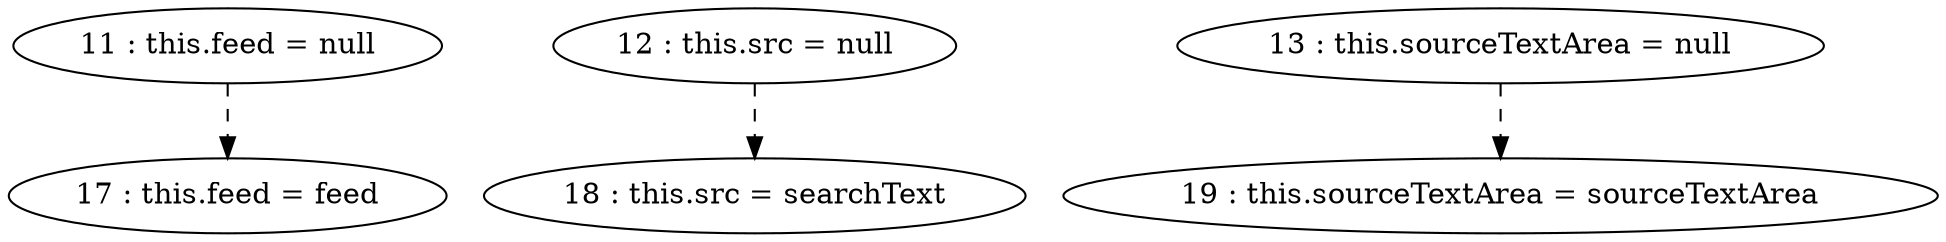 digraph G {
"11 : this.feed = null"
"11 : this.feed = null" -> "17 : this.feed = feed" [style=dashed]
"12 : this.src = null"
"12 : this.src = null" -> "18 : this.src = searchText" [style=dashed]
"13 : this.sourceTextArea = null"
"13 : this.sourceTextArea = null" -> "19 : this.sourceTextArea = sourceTextArea" [style=dashed]
"17 : this.feed = feed"
"18 : this.src = searchText"
"19 : this.sourceTextArea = sourceTextArea"
}